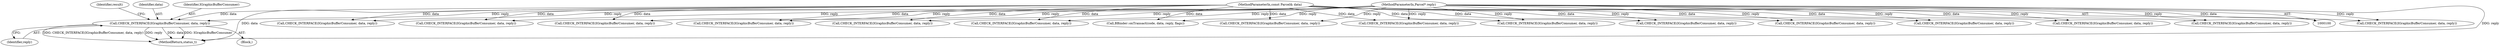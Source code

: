 digraph "0_Android_dded8fdbb700d6cc498debc69a780915bc34d755@pointer" {
"1000345" [label="(Call,CHECK_INTERFACE(IGraphicBufferConsumer, data, reply))"];
"1000102" [label="(MethodParameterIn,const Parcel& data)"];
"1000103" [label="(MethodParameterIn,Parcel* reply)"];
"1000111" [label="(Call,CHECK_INTERFACE(IGraphicBufferConsumer, data, reply))"];
"1000163" [label="(Call,CHECK_INTERFACE(IGraphicBufferConsumer, data, reply))"];
"1000265" [label="(Call,CHECK_INTERFACE(IGraphicBufferConsumer, data, reply))"];
"1000325" [label="(Call,CHECK_INTERFACE(IGraphicBufferConsumer, data, reply))"];
"1000300" [label="(Call,CHECK_INTERFACE(IGraphicBufferConsumer, data, reply))"];
"1000345" [label="(Call,CHECK_INTERFACE(IGraphicBufferConsumer, data, reply))"];
"1000451" [label="(Call,CHECK_INTERFACE(IGraphicBufferConsumer, data, reply))"];
"1000431" [label="(Call,CHECK_INTERFACE(IGraphicBufferConsumer, data, reply))"];
"1000143" [label="(Call,CHECK_INTERFACE(IGraphicBufferConsumer, data, reply))"];
"1000103" [label="(MethodParameterIn,Parcel* reply)"];
"1000411" [label="(Call,CHECK_INTERFACE(IGraphicBufferConsumer, data, reply))"];
"1000102" [label="(MethodParameterIn,const Parcel& data)"];
"1000380" [label="(Call,CHECK_INTERFACE(IGraphicBufferConsumer, data, reply))"];
"1000346" [label="(Identifier,IGraphicBufferConsumer)"];
"1000280" [label="(Call,CHECK_INTERFACE(IGraphicBufferConsumer, data, reply))"];
"1000471" [label="(Call,BBinder::onTransact(code, data, reply, flags))"];
"1000391" [label="(Call,CHECK_INTERFACE(IGraphicBufferConsumer, data, reply))"];
"1000196" [label="(Call,CHECK_INTERFACE(IGraphicBufferConsumer, data, reply))"];
"1000344" [label="(Block,)"];
"1000348" [label="(Identifier,reply)"];
"1000351" [label="(Identifier,result)"];
"1000360" [label="(Call,CHECK_INTERFACE(IGraphicBufferConsumer, data, reply))"];
"1000239" [label="(Call,CHECK_INTERFACE(IGraphicBufferConsumer, data, reply))"];
"1000476" [label="(MethodReturn,status_t)"];
"1000347" [label="(Identifier,data)"];
"1000345" -> "1000344"  [label="AST: "];
"1000345" -> "1000348"  [label="CFG: "];
"1000346" -> "1000345"  [label="AST: "];
"1000347" -> "1000345"  [label="AST: "];
"1000348" -> "1000345"  [label="AST: "];
"1000351" -> "1000345"  [label="CFG: "];
"1000345" -> "1000476"  [label="DDG: reply"];
"1000345" -> "1000476"  [label="DDG: data"];
"1000345" -> "1000476"  [label="DDG: IGraphicBufferConsumer"];
"1000345" -> "1000476"  [label="DDG: CHECK_INTERFACE(IGraphicBufferConsumer, data, reply)"];
"1000102" -> "1000345"  [label="DDG: data"];
"1000103" -> "1000345"  [label="DDG: reply"];
"1000102" -> "1000100"  [label="AST: "];
"1000102" -> "1000476"  [label="DDG: data"];
"1000102" -> "1000111"  [label="DDG: data"];
"1000102" -> "1000143"  [label="DDG: data"];
"1000102" -> "1000163"  [label="DDG: data"];
"1000102" -> "1000196"  [label="DDG: data"];
"1000102" -> "1000239"  [label="DDG: data"];
"1000102" -> "1000265"  [label="DDG: data"];
"1000102" -> "1000280"  [label="DDG: data"];
"1000102" -> "1000300"  [label="DDG: data"];
"1000102" -> "1000325"  [label="DDG: data"];
"1000102" -> "1000360"  [label="DDG: data"];
"1000102" -> "1000380"  [label="DDG: data"];
"1000102" -> "1000391"  [label="DDG: data"];
"1000102" -> "1000411"  [label="DDG: data"];
"1000102" -> "1000431"  [label="DDG: data"];
"1000102" -> "1000451"  [label="DDG: data"];
"1000102" -> "1000471"  [label="DDG: data"];
"1000103" -> "1000100"  [label="AST: "];
"1000103" -> "1000476"  [label="DDG: reply"];
"1000103" -> "1000111"  [label="DDG: reply"];
"1000103" -> "1000143"  [label="DDG: reply"];
"1000103" -> "1000163"  [label="DDG: reply"];
"1000103" -> "1000196"  [label="DDG: reply"];
"1000103" -> "1000239"  [label="DDG: reply"];
"1000103" -> "1000265"  [label="DDG: reply"];
"1000103" -> "1000280"  [label="DDG: reply"];
"1000103" -> "1000300"  [label="DDG: reply"];
"1000103" -> "1000325"  [label="DDG: reply"];
"1000103" -> "1000360"  [label="DDG: reply"];
"1000103" -> "1000380"  [label="DDG: reply"];
"1000103" -> "1000391"  [label="DDG: reply"];
"1000103" -> "1000411"  [label="DDG: reply"];
"1000103" -> "1000431"  [label="DDG: reply"];
"1000103" -> "1000451"  [label="DDG: reply"];
"1000103" -> "1000471"  [label="DDG: reply"];
}

